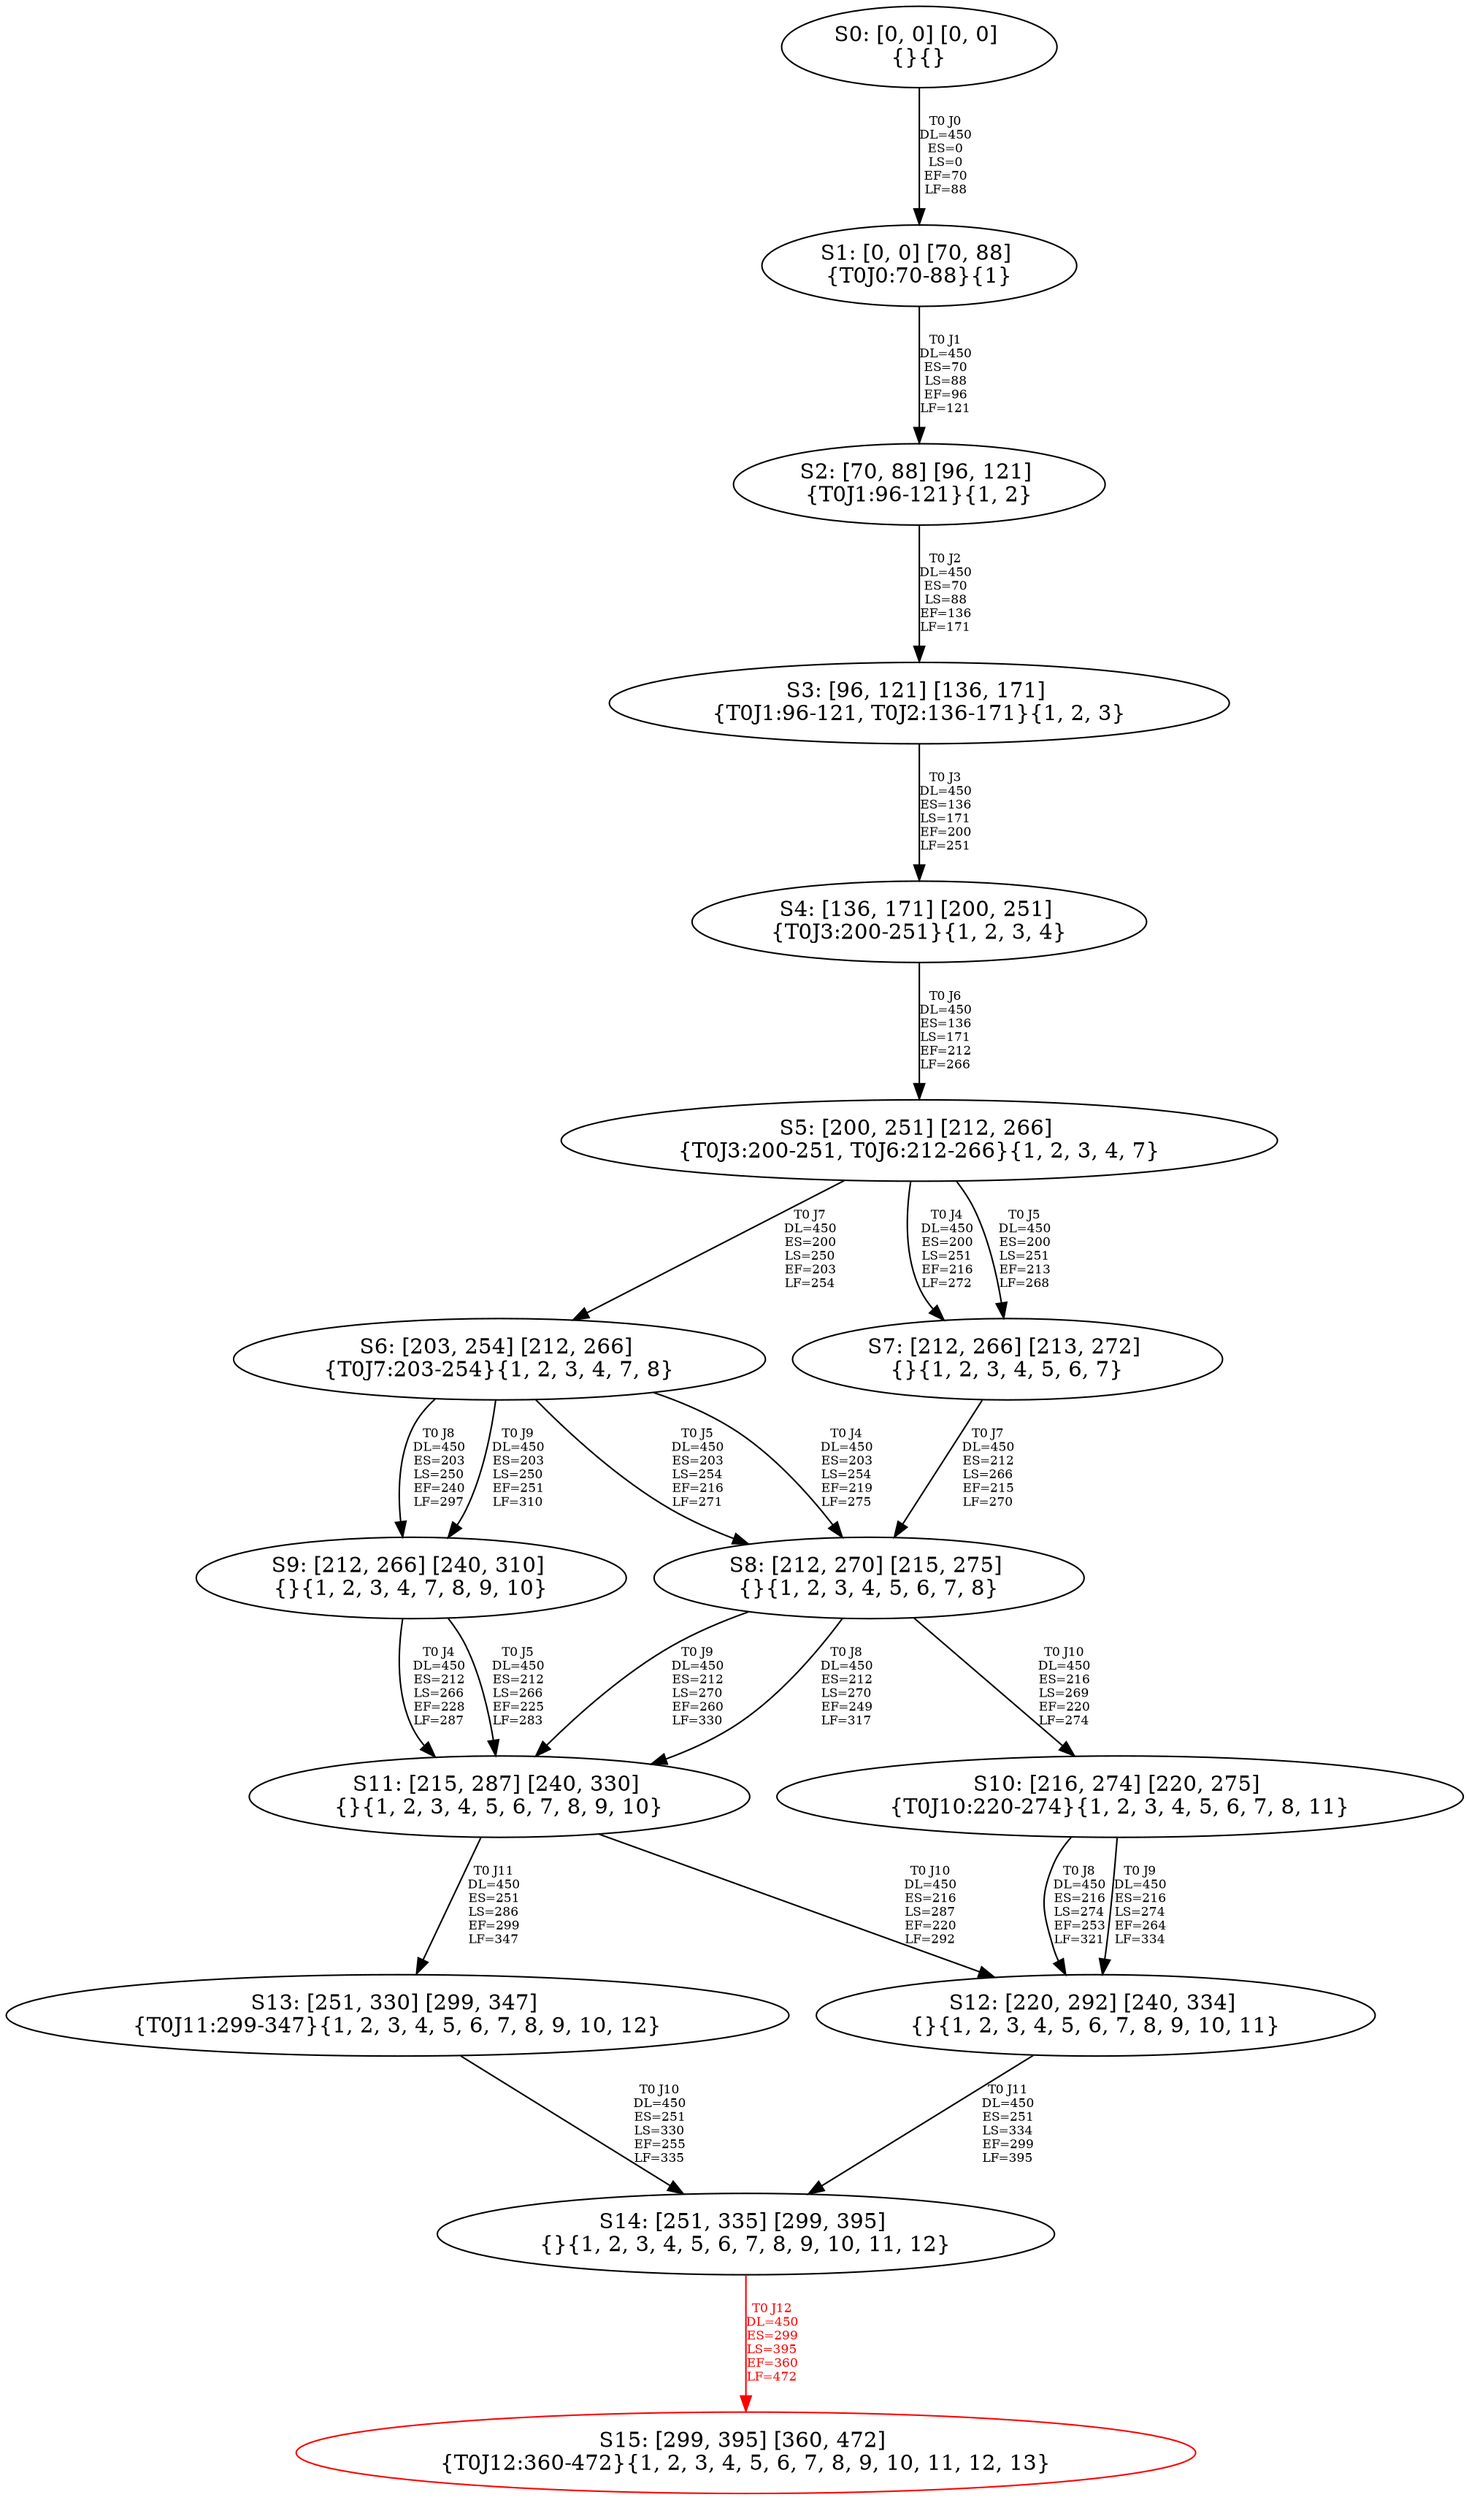digraph {
	S0[label="S0: [0, 0] [0, 0] \n{}{}"];
	S1[label="S1: [0, 0] [70, 88] \n{T0J0:70-88}{1}"];
	S2[label="S2: [70, 88] [96, 121] \n{T0J1:96-121}{1, 2}"];
	S3[label="S3: [96, 121] [136, 171] \n{T0J1:96-121, T0J2:136-171}{1, 2, 3}"];
	S4[label="S4: [136, 171] [200, 251] \n{T0J3:200-251}{1, 2, 3, 4}"];
	S5[label="S5: [200, 251] [212, 266] \n{T0J3:200-251, T0J6:212-266}{1, 2, 3, 4, 7}"];
	S6[label="S6: [203, 254] [212, 266] \n{T0J7:203-254}{1, 2, 3, 4, 7, 8}"];
	S7[label="S7: [212, 266] [213, 272] \n{}{1, 2, 3, 4, 5, 6, 7}"];
	S8[label="S8: [212, 270] [215, 275] \n{}{1, 2, 3, 4, 5, 6, 7, 8}"];
	S9[label="S9: [212, 266] [240, 310] \n{}{1, 2, 3, 4, 7, 8, 9, 10}"];
	S10[label="S10: [216, 274] [220, 275] \n{T0J10:220-274}{1, 2, 3, 4, 5, 6, 7, 8, 11}"];
	S11[label="S11: [215, 287] [240, 330] \n{}{1, 2, 3, 4, 5, 6, 7, 8, 9, 10}"];
	S12[label="S12: [220, 292] [240, 334] \n{}{1, 2, 3, 4, 5, 6, 7, 8, 9, 10, 11}"];
	S13[label="S13: [251, 330] [299, 347] \n{T0J11:299-347}{1, 2, 3, 4, 5, 6, 7, 8, 9, 10, 12}"];
	S14[label="S14: [251, 335] [299, 395] \n{}{1, 2, 3, 4, 5, 6, 7, 8, 9, 10, 11, 12}"];
	S15[label="S15: [299, 395] [360, 472] \n{T0J12:360-472}{1, 2, 3, 4, 5, 6, 7, 8, 9, 10, 11, 12, 13}"];
	S0 -> S1[label="T0 J0\nDL=450\nES=0\nLS=0\nEF=70\nLF=88",fontsize=8];
	S1 -> S2[label="T0 J1\nDL=450\nES=70\nLS=88\nEF=96\nLF=121",fontsize=8];
	S2 -> S3[label="T0 J2\nDL=450\nES=70\nLS=88\nEF=136\nLF=171",fontsize=8];
	S3 -> S4[label="T0 J3\nDL=450\nES=136\nLS=171\nEF=200\nLF=251",fontsize=8];
	S4 -> S5[label="T0 J6\nDL=450\nES=136\nLS=171\nEF=212\nLF=266",fontsize=8];
	S5 -> S7[label="T0 J4\nDL=450\nES=200\nLS=251\nEF=216\nLF=272",fontsize=8];
	S5 -> S7[label="T0 J5\nDL=450\nES=200\nLS=251\nEF=213\nLF=268",fontsize=8];
	S5 -> S6[label="T0 J7\nDL=450\nES=200\nLS=250\nEF=203\nLF=254",fontsize=8];
	S6 -> S8[label="T0 J4\nDL=450\nES=203\nLS=254\nEF=219\nLF=275",fontsize=8];
	S6 -> S8[label="T0 J5\nDL=450\nES=203\nLS=254\nEF=216\nLF=271",fontsize=8];
	S6 -> S9[label="T0 J8\nDL=450\nES=203\nLS=250\nEF=240\nLF=297",fontsize=8];
	S6 -> S9[label="T0 J9\nDL=450\nES=203\nLS=250\nEF=251\nLF=310",fontsize=8];
	S7 -> S8[label="T0 J7\nDL=450\nES=212\nLS=266\nEF=215\nLF=270",fontsize=8];
	S8 -> S11[label="T0 J8\nDL=450\nES=212\nLS=270\nEF=249\nLF=317",fontsize=8];
	S8 -> S11[label="T0 J9\nDL=450\nES=212\nLS=270\nEF=260\nLF=330",fontsize=8];
	S8 -> S10[label="T0 J10\nDL=450\nES=216\nLS=269\nEF=220\nLF=274",fontsize=8];
	S9 -> S11[label="T0 J4\nDL=450\nES=212\nLS=266\nEF=228\nLF=287",fontsize=8];
	S9 -> S11[label="T0 J5\nDL=450\nES=212\nLS=266\nEF=225\nLF=283",fontsize=8];
	S10 -> S12[label="T0 J8\nDL=450\nES=216\nLS=274\nEF=253\nLF=321",fontsize=8];
	S10 -> S12[label="T0 J9\nDL=450\nES=216\nLS=274\nEF=264\nLF=334",fontsize=8];
	S11 -> S12[label="T0 J10\nDL=450\nES=216\nLS=287\nEF=220\nLF=292",fontsize=8];
	S11 -> S13[label="T0 J11\nDL=450\nES=251\nLS=286\nEF=299\nLF=347",fontsize=8];
	S12 -> S14[label="T0 J11\nDL=450\nES=251\nLS=334\nEF=299\nLF=395",fontsize=8];
	S13 -> S14[label="T0 J10\nDL=450\nES=251\nLS=330\nEF=255\nLF=335",fontsize=8];
	S14 -> S15[label="T0 J12\nDL=450\nES=299\nLS=395\nEF=360\nLF=472",color=Red,fontcolor=Red,fontsize=8];
S15[color=Red];
}
